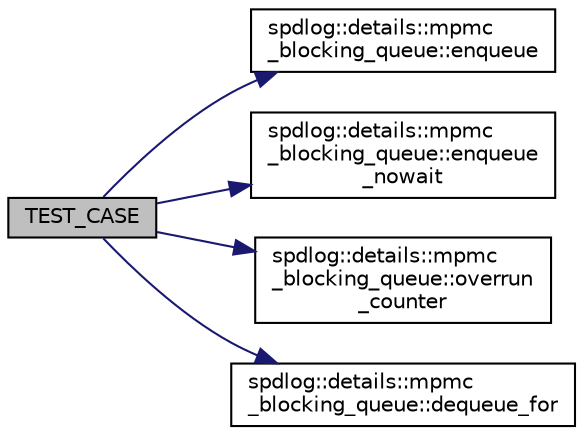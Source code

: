 digraph "TEST_CASE"
{
  edge [fontname="Helvetica",fontsize="10",labelfontname="Helvetica",labelfontsize="10"];
  node [fontname="Helvetica",fontsize="10",shape=record];
  rankdir="LR";
  Node1 [label="TEST_CASE",height=0.2,width=0.4,color="black", fillcolor="grey75", style="filled" fontcolor="black"];
  Node1 -> Node2 [color="midnightblue",fontsize="10",style="solid",fontname="Helvetica"];
  Node2 [label="spdlog::details::mpmc\l_blocking_queue::enqueue",height=0.2,width=0.4,color="black", fillcolor="white", style="filled",URL="$classspdlog_1_1details_1_1mpmc__blocking__queue.html#a3795640b651fcb2de66a21ef2bc221f1"];
  Node1 -> Node3 [color="midnightblue",fontsize="10",style="solid",fontname="Helvetica"];
  Node3 [label="spdlog::details::mpmc\l_blocking_queue::enqueue\l_nowait",height=0.2,width=0.4,color="black", fillcolor="white", style="filled",URL="$classspdlog_1_1details_1_1mpmc__blocking__queue.html#a1280489c9035a705f50f04905a5ed394"];
  Node1 -> Node4 [color="midnightblue",fontsize="10",style="solid",fontname="Helvetica"];
  Node4 [label="spdlog::details::mpmc\l_blocking_queue::overrun\l_counter",height=0.2,width=0.4,color="black", fillcolor="white", style="filled",URL="$classspdlog_1_1details_1_1mpmc__blocking__queue.html#a15e3d12dff953034d5aad5590b8282cd"];
  Node1 -> Node5 [color="midnightblue",fontsize="10",style="solid",fontname="Helvetica"];
  Node5 [label="spdlog::details::mpmc\l_blocking_queue::dequeue_for",height=0.2,width=0.4,color="black", fillcolor="white", style="filled",URL="$classspdlog_1_1details_1_1mpmc__blocking__queue.html#af4015ea1657b393755f34d76c97a28d1"];
}
